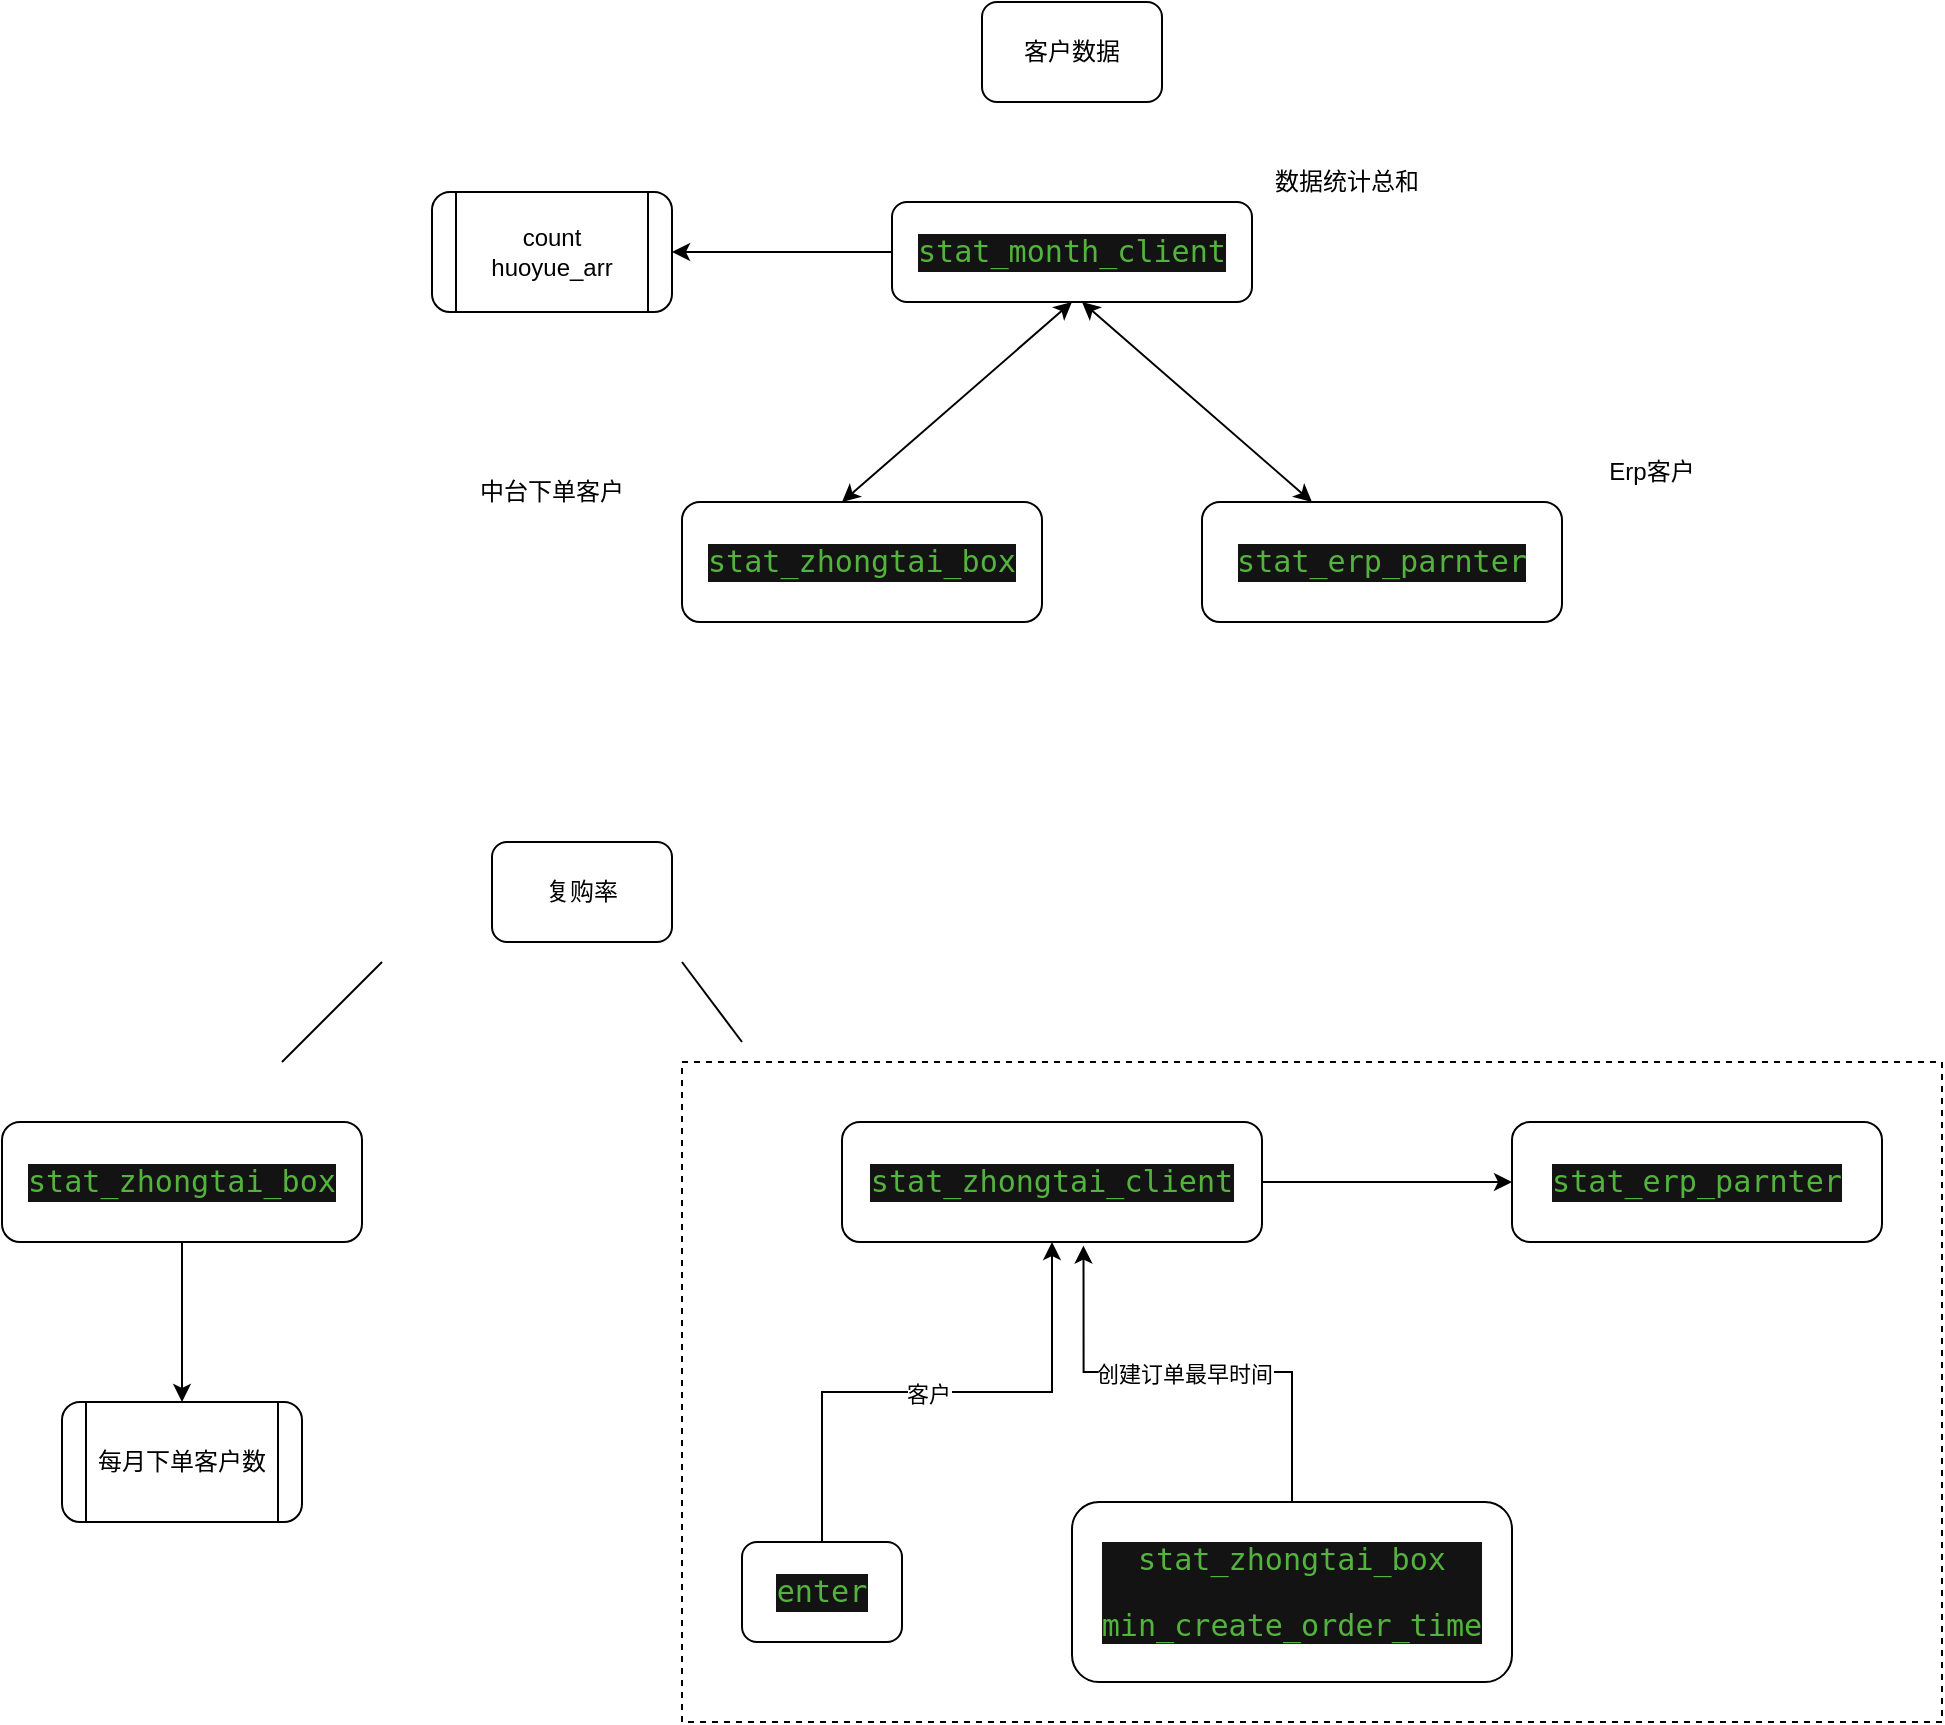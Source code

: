 <mxfile version="14.2.7" type="github">
  <diagram id="ru6HBqJ93o1stxbcAgsf" name="第 1 页">
    <mxGraphModel dx="2446" dy="1062" grid="1" gridSize="10" guides="1" tooltips="1" connect="1" arrows="1" fold="1" page="1" pageScale="1" pageWidth="827" pageHeight="1169" math="0" shadow="0">
      <root>
        <mxCell id="0" />
        <mxCell id="1" parent="0" />
        <mxCell id="qMNki4L_DQQMsOHSVaSi-1" value="客户数据" style="rounded=1;whiteSpace=wrap;html=1;" vertex="1" parent="1">
          <mxGeometry x="180" y="90" width="90" height="50" as="geometry" />
        </mxCell>
        <mxCell id="qMNki4L_DQQMsOHSVaSi-15" value="" style="edgeStyle=orthogonalEdgeStyle;rounded=0;orthogonalLoop=1;jettySize=auto;html=1;" edge="1" parent="1" source="qMNki4L_DQQMsOHSVaSi-2" target="qMNki4L_DQQMsOHSVaSi-14">
          <mxGeometry relative="1" as="geometry" />
        </mxCell>
        <mxCell id="qMNki4L_DQQMsOHSVaSi-2" value="&lt;pre style=&quot;background-color: #131314 ; color: #ebebeb ; font-family: &amp;#34;monaco&amp;#34; , monospace ; font-size: 11.3pt&quot;&gt;&lt;span style=&quot;color: #54b33e&quot;&gt;stat_month_client&lt;/span&gt;&lt;/pre&gt;" style="rounded=1;whiteSpace=wrap;html=1;" vertex="1" parent="1">
          <mxGeometry x="135" y="190" width="180" height="50" as="geometry" />
        </mxCell>
        <mxCell id="qMNki4L_DQQMsOHSVaSi-3" value="&lt;pre style=&quot;background-color: #131314 ; color: #ebebeb ; font-family: &amp;#34;monaco&amp;#34; , monospace ; font-size: 11.3pt&quot;&gt;&lt;span style=&quot;color: #54b33e&quot;&gt;stat_zhongtai_box&lt;/span&gt;&lt;/pre&gt;" style="rounded=1;whiteSpace=wrap;html=1;" vertex="1" parent="1">
          <mxGeometry x="30" y="340" width="180" height="60" as="geometry" />
        </mxCell>
        <mxCell id="qMNki4L_DQQMsOHSVaSi-4" value="&lt;pre style=&quot;background-color: #131314 ; color: #ebebeb ; font-family: &amp;#34;monaco&amp;#34; , monospace ; font-size: 11.3pt&quot;&gt;&lt;pre style=&quot;font-family: &amp;#34;monaco&amp;#34; , monospace ; font-size: 11.3pt&quot;&gt;&lt;span style=&quot;color: #54b33e&quot;&gt;stat_erp_parnter&lt;/span&gt;&lt;/pre&gt;&lt;/pre&gt;" style="rounded=1;whiteSpace=wrap;html=1;" vertex="1" parent="1">
          <mxGeometry x="290" y="340" width="180" height="60" as="geometry" />
        </mxCell>
        <mxCell id="qMNki4L_DQQMsOHSVaSi-5" value="" style="endArrow=classic;startArrow=classic;html=1;entryX=0.5;entryY=1;entryDx=0;entryDy=0;" edge="1" parent="1" target="qMNki4L_DQQMsOHSVaSi-2">
          <mxGeometry width="50" height="50" relative="1" as="geometry">
            <mxPoint x="110" y="340" as="sourcePoint" />
            <mxPoint x="160" y="290" as="targetPoint" />
          </mxGeometry>
        </mxCell>
        <mxCell id="qMNki4L_DQQMsOHSVaSi-6" value="" style="endArrow=classic;startArrow=classic;html=1;entryX=0.5;entryY=1;entryDx=0;entryDy=0;" edge="1" parent="1">
          <mxGeometry width="50" height="50" relative="1" as="geometry">
            <mxPoint x="345" y="340" as="sourcePoint" />
            <mxPoint x="230" y="240" as="targetPoint" />
          </mxGeometry>
        </mxCell>
        <mxCell id="qMNki4L_DQQMsOHSVaSi-7" value="数据统计总和" style="text;html=1;strokeColor=none;fillColor=none;align=center;verticalAlign=middle;whiteSpace=wrap;rounded=0;" vertex="1" parent="1">
          <mxGeometry x="315" y="170" width="95" height="20" as="geometry" />
        </mxCell>
        <mxCell id="qMNki4L_DQQMsOHSVaSi-8" value="中台下单客户" style="text;html=1;strokeColor=none;fillColor=none;align=center;verticalAlign=middle;whiteSpace=wrap;rounded=0;" vertex="1" parent="1">
          <mxGeometry x="-80" y="320" width="90" height="30" as="geometry" />
        </mxCell>
        <mxCell id="qMNki4L_DQQMsOHSVaSi-10" value="Erp客户" style="text;html=1;strokeColor=none;fillColor=none;align=center;verticalAlign=middle;whiteSpace=wrap;rounded=0;" vertex="1" parent="1">
          <mxGeometry x="470" y="310" width="90" height="30" as="geometry" />
        </mxCell>
        <mxCell id="qMNki4L_DQQMsOHSVaSi-14" value="count&lt;br&gt;huoyue_arr" style="shape=process;whiteSpace=wrap;html=1;backgroundOutline=1;rounded=1;" vertex="1" parent="1">
          <mxGeometry x="-95" y="185" width="120" height="60" as="geometry" />
        </mxCell>
        <mxCell id="qMNki4L_DQQMsOHSVaSi-18" value="" style="edgeStyle=orthogonalEdgeStyle;rounded=0;orthogonalLoop=1;jettySize=auto;html=1;" edge="1" parent="1" source="qMNki4L_DQQMsOHSVaSi-16" target="qMNki4L_DQQMsOHSVaSi-17">
          <mxGeometry relative="1" as="geometry" />
        </mxCell>
        <mxCell id="qMNki4L_DQQMsOHSVaSi-16" value="&lt;pre style=&quot;background-color: #131314 ; color: #ebebeb ; font-family: &amp;#34;monaco&amp;#34; , monospace ; font-size: 11.3pt&quot;&gt;&lt;span style=&quot;color: #54b33e&quot;&gt;stat_zhongtai_client&lt;/span&gt;&lt;/pre&gt;" style="rounded=1;whiteSpace=wrap;html=1;" vertex="1" parent="1">
          <mxGeometry x="110" y="650" width="210" height="60" as="geometry" />
        </mxCell>
        <mxCell id="qMNki4L_DQQMsOHSVaSi-17" value="&lt;pre style=&quot;background-color: #131314 ; color: #ebebeb ; font-family: &amp;#34;monaco&amp;#34; , monospace ; font-size: 11.3pt&quot;&gt;&lt;span style=&quot;color: #54b33e&quot;&gt;stat_erp_parnter&lt;/span&gt;&lt;/pre&gt;" style="whiteSpace=wrap;html=1;rounded=1;" vertex="1" parent="1">
          <mxGeometry x="445" y="650" width="185" height="60" as="geometry" />
        </mxCell>
        <mxCell id="qMNki4L_DQQMsOHSVaSi-21" style="edgeStyle=orthogonalEdgeStyle;rounded=0;orthogonalLoop=1;jettySize=auto;html=1;exitX=0.5;exitY=0;exitDx=0;exitDy=0;entryX=0.5;entryY=1;entryDx=0;entryDy=0;" edge="1" parent="1" source="qMNki4L_DQQMsOHSVaSi-19" target="qMNki4L_DQQMsOHSVaSi-16">
          <mxGeometry relative="1" as="geometry" />
        </mxCell>
        <mxCell id="qMNki4L_DQQMsOHSVaSi-23" value="客户" style="edgeLabel;html=1;align=center;verticalAlign=middle;resizable=0;points=[];" vertex="1" connectable="0" parent="qMNki4L_DQQMsOHSVaSi-21">
          <mxGeometry x="-0.036" y="-1" relative="1" as="geometry">
            <mxPoint as="offset" />
          </mxGeometry>
        </mxCell>
        <mxCell id="qMNki4L_DQQMsOHSVaSi-19" value="&lt;pre style=&quot;background-color: #131314 ; color: #ebebeb ; font-family: &amp;#34;monaco&amp;#34; , monospace ; font-size: 11.3pt&quot;&gt;&lt;span style=&quot;color: #54b33e&quot;&gt;enter&lt;/span&gt;&lt;/pre&gt;" style="rounded=1;whiteSpace=wrap;html=1;" vertex="1" parent="1">
          <mxGeometry x="60" y="860" width="80" height="50" as="geometry" />
        </mxCell>
        <mxCell id="qMNki4L_DQQMsOHSVaSi-22" style="edgeStyle=orthogonalEdgeStyle;rounded=0;orthogonalLoop=1;jettySize=auto;html=1;entryX=0.575;entryY=1.03;entryDx=0;entryDy=0;entryPerimeter=0;" edge="1" parent="1" source="qMNki4L_DQQMsOHSVaSi-20" target="qMNki4L_DQQMsOHSVaSi-16">
          <mxGeometry relative="1" as="geometry" />
        </mxCell>
        <mxCell id="qMNki4L_DQQMsOHSVaSi-24" value="创建订单最早时间" style="edgeLabel;html=1;align=center;verticalAlign=middle;resizable=0;points=[];" vertex="1" connectable="0" parent="qMNki4L_DQQMsOHSVaSi-22">
          <mxGeometry x="0.027" y="1" relative="1" as="geometry">
            <mxPoint as="offset" />
          </mxGeometry>
        </mxCell>
        <mxCell id="qMNki4L_DQQMsOHSVaSi-20" value="&lt;pre style=&quot;background-color: #131314 ; color: #ebebeb ; font-family: &amp;#34;monaco&amp;#34; , monospace ; font-size: 11.3pt&quot;&gt;&lt;pre style=&quot;font-family: &amp;#34;monaco&amp;#34; , monospace ; font-size: 11.3pt&quot;&gt;&lt;span style=&quot;color: #54b33e&quot;&gt;stat_zhongtai_box&lt;/span&gt;&lt;/pre&gt;&lt;pre style=&quot;font-family: &amp;#34;monaco&amp;#34; , monospace ; font-size: 11.3pt&quot;&gt;&lt;pre style=&quot;font-family: &amp;#34;monaco&amp;#34; , monospace ; font-size: 11.3pt&quot;&gt;&lt;span style=&quot;color: #54b33e&quot;&gt;min_create_order_time&lt;/span&gt;&lt;/pre&gt;&lt;/pre&gt;&lt;/pre&gt;" style="rounded=1;whiteSpace=wrap;html=1;" vertex="1" parent="1">
          <mxGeometry x="225" y="840" width="220" height="90" as="geometry" />
        </mxCell>
        <mxCell id="qMNki4L_DQQMsOHSVaSi-25" value="复购率" style="rounded=1;whiteSpace=wrap;html=1;" vertex="1" parent="1">
          <mxGeometry x="-65" y="510" width="90" height="50" as="geometry" />
        </mxCell>
        <mxCell id="qMNki4L_DQQMsOHSVaSi-28" value="" style="edgeStyle=orthogonalEdgeStyle;rounded=0;orthogonalLoop=1;jettySize=auto;html=1;" edge="1" parent="1" source="qMNki4L_DQQMsOHSVaSi-26" target="qMNki4L_DQQMsOHSVaSi-27">
          <mxGeometry relative="1" as="geometry" />
        </mxCell>
        <mxCell id="qMNki4L_DQQMsOHSVaSi-26" value="&lt;pre style=&quot;background-color: #131314 ; color: #ebebeb ; font-family: &amp;#34;monaco&amp;#34; , monospace ; font-size: 11.3pt&quot;&gt;&lt;span style=&quot;color: #54b33e&quot;&gt;stat_zhongtai_box&lt;/span&gt;&lt;/pre&gt;" style="rounded=1;whiteSpace=wrap;html=1;" vertex="1" parent="1">
          <mxGeometry x="-310" y="650" width="180" height="60" as="geometry" />
        </mxCell>
        <mxCell id="qMNki4L_DQQMsOHSVaSi-27" value="每月下单客户数" style="shape=process;whiteSpace=wrap;html=1;backgroundOutline=1;rounded=1;" vertex="1" parent="1">
          <mxGeometry x="-280" y="790" width="120" height="60" as="geometry" />
        </mxCell>
        <mxCell id="qMNki4L_DQQMsOHSVaSi-29" value="" style="rounded=0;whiteSpace=wrap;html=1;fillColor=none;dashed=1;" vertex="1" parent="1">
          <mxGeometry x="30" y="620" width="630" height="330" as="geometry" />
        </mxCell>
        <mxCell id="qMNki4L_DQQMsOHSVaSi-30" value="" style="endArrow=none;html=1;" edge="1" parent="1">
          <mxGeometry width="50" height="50" relative="1" as="geometry">
            <mxPoint x="-170" y="620" as="sourcePoint" />
            <mxPoint x="-120" y="570" as="targetPoint" />
          </mxGeometry>
        </mxCell>
        <mxCell id="qMNki4L_DQQMsOHSVaSi-31" value="" style="endArrow=none;html=1;" edge="1" parent="1">
          <mxGeometry width="50" height="50" relative="1" as="geometry">
            <mxPoint x="60" y="610" as="sourcePoint" />
            <mxPoint x="30" y="570" as="targetPoint" />
          </mxGeometry>
        </mxCell>
      </root>
    </mxGraphModel>
  </diagram>
</mxfile>
